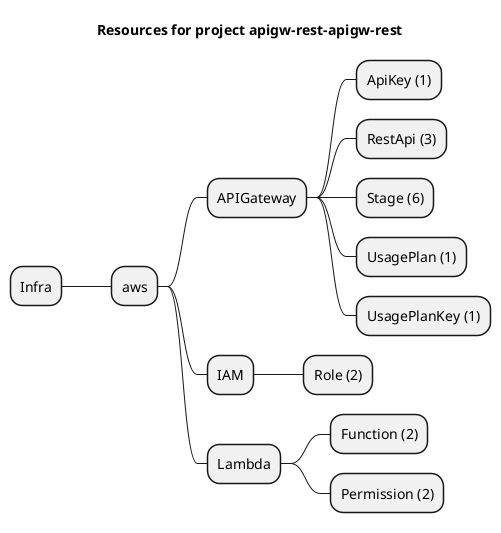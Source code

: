 @startmindmap
title Resources for project apigw-rest-apigw-rest
skinparam monochrome true
+ Infra
++ aws
+++ APIGateway
++++ ApiKey (1)
++++ RestApi (3)
++++ Stage (6)
++++ UsagePlan (1)
++++ UsagePlanKey (1)
+++ IAM
++++ Role (2)
+++ Lambda
++++ Function (2)
++++ Permission (2)
@endmindmap
